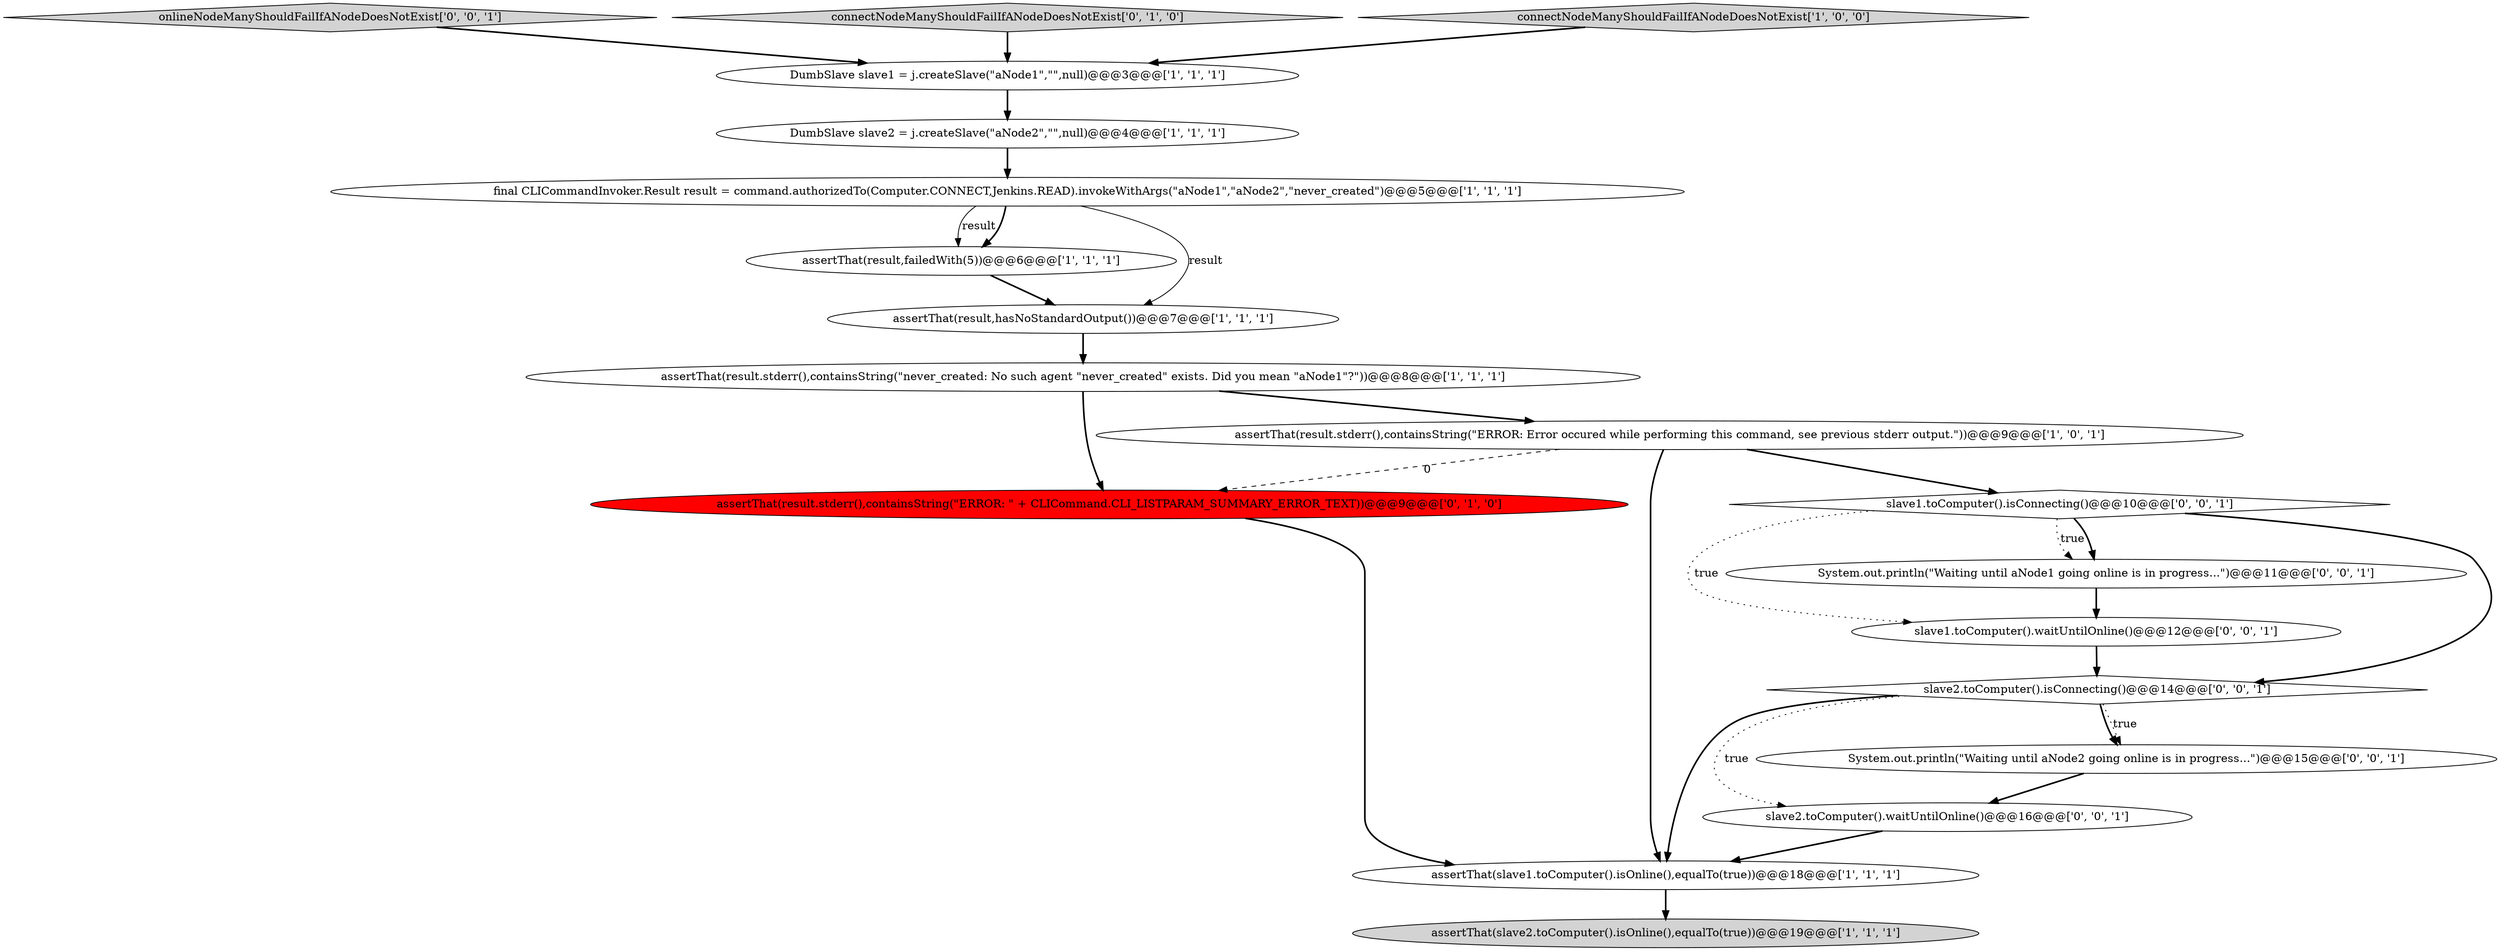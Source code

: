 digraph {
17 [style = filled, label = "slave1.toComputer().isConnecting()@@@10@@@['0', '0', '1']", fillcolor = white, shape = diamond image = "AAA0AAABBB3BBB"];
0 [style = filled, label = "assertThat(result,failedWith(5))@@@6@@@['1', '1', '1']", fillcolor = white, shape = ellipse image = "AAA0AAABBB1BBB"];
11 [style = filled, label = "assertThat(result.stderr(),containsString(\"ERROR: \" + CLICommand.CLI_LISTPARAM_SUMMARY_ERROR_TEXT))@@@9@@@['0', '1', '0']", fillcolor = red, shape = ellipse image = "AAA1AAABBB2BBB"];
1 [style = filled, label = "assertThat(slave1.toComputer().isOnline(),equalTo(true))@@@18@@@['1', '1', '1']", fillcolor = white, shape = ellipse image = "AAA0AAABBB1BBB"];
12 [style = filled, label = "onlineNodeManyShouldFailIfANodeDoesNotExist['0', '0', '1']", fillcolor = lightgray, shape = diamond image = "AAA0AAABBB3BBB"];
13 [style = filled, label = "System.out.println(\"Waiting until aNode2 going online is in progress...\")@@@15@@@['0', '0', '1']", fillcolor = white, shape = ellipse image = "AAA0AAABBB3BBB"];
15 [style = filled, label = "slave1.toComputer().waitUntilOnline()@@@12@@@['0', '0', '1']", fillcolor = white, shape = ellipse image = "AAA0AAABBB3BBB"];
7 [style = filled, label = "DumbSlave slave2 = j.createSlave(\"aNode2\",\"\",null)@@@4@@@['1', '1', '1']", fillcolor = white, shape = ellipse image = "AAA0AAABBB1BBB"];
18 [style = filled, label = "slave2.toComputer().isConnecting()@@@14@@@['0', '0', '1']", fillcolor = white, shape = diamond image = "AAA0AAABBB3BBB"];
6 [style = filled, label = "assertThat(result.stderr(),containsString(\"never_created: No such agent \"never_created\" exists. Did you mean \"aNode1\"?\"))@@@8@@@['1', '1', '1']", fillcolor = white, shape = ellipse image = "AAA0AAABBB1BBB"];
5 [style = filled, label = "assertThat(result,hasNoStandardOutput())@@@7@@@['1', '1', '1']", fillcolor = white, shape = ellipse image = "AAA0AAABBB1BBB"];
9 [style = filled, label = "assertThat(slave2.toComputer().isOnline(),equalTo(true))@@@19@@@['1', '1', '1']", fillcolor = lightgray, shape = ellipse image = "AAA0AAABBB1BBB"];
10 [style = filled, label = "connectNodeManyShouldFailIfANodeDoesNotExist['0', '1', '0']", fillcolor = lightgray, shape = diamond image = "AAA0AAABBB2BBB"];
4 [style = filled, label = "final CLICommandInvoker.Result result = command.authorizedTo(Computer.CONNECT,Jenkins.READ).invokeWithArgs(\"aNode1\",\"aNode2\",\"never_created\")@@@5@@@['1', '1', '1']", fillcolor = white, shape = ellipse image = "AAA0AAABBB1BBB"];
14 [style = filled, label = "System.out.println(\"Waiting until aNode1 going online is in progress...\")@@@11@@@['0', '0', '1']", fillcolor = white, shape = ellipse image = "AAA0AAABBB3BBB"];
8 [style = filled, label = "assertThat(result.stderr(),containsString(\"ERROR: Error occured while performing this command, see previous stderr output.\"))@@@9@@@['1', '0', '1']", fillcolor = white, shape = ellipse image = "AAA0AAABBB1BBB"];
16 [style = filled, label = "slave2.toComputer().waitUntilOnline()@@@16@@@['0', '0', '1']", fillcolor = white, shape = ellipse image = "AAA0AAABBB3BBB"];
2 [style = filled, label = "connectNodeManyShouldFailIfANodeDoesNotExist['1', '0', '0']", fillcolor = lightgray, shape = diamond image = "AAA0AAABBB1BBB"];
3 [style = filled, label = "DumbSlave slave1 = j.createSlave(\"aNode1\",\"\",null)@@@3@@@['1', '1', '1']", fillcolor = white, shape = ellipse image = "AAA0AAABBB1BBB"];
4->0 [style = solid, label="result"];
18->16 [style = dotted, label="true"];
11->1 [style = bold, label=""];
2->3 [style = bold, label=""];
17->14 [style = dotted, label="true"];
10->3 [style = bold, label=""];
7->4 [style = bold, label=""];
15->18 [style = bold, label=""];
13->16 [style = bold, label=""];
1->9 [style = bold, label=""];
4->0 [style = bold, label=""];
8->17 [style = bold, label=""];
8->1 [style = bold, label=""];
17->15 [style = dotted, label="true"];
5->6 [style = bold, label=""];
4->5 [style = solid, label="result"];
18->1 [style = bold, label=""];
3->7 [style = bold, label=""];
16->1 [style = bold, label=""];
17->14 [style = bold, label=""];
6->11 [style = bold, label=""];
6->8 [style = bold, label=""];
18->13 [style = bold, label=""];
14->15 [style = bold, label=""];
12->3 [style = bold, label=""];
8->11 [style = dashed, label="0"];
17->18 [style = bold, label=""];
0->5 [style = bold, label=""];
18->13 [style = dotted, label="true"];
}

